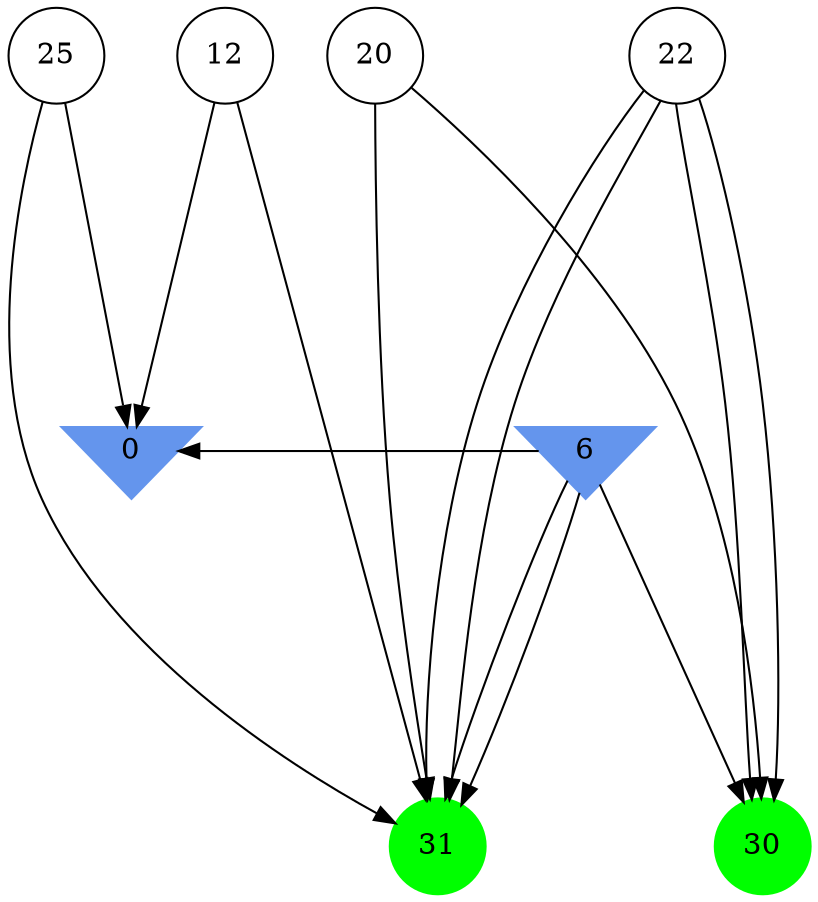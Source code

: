 digraph brain {
	ranksep=2.0;
	0 [shape=invtriangle,style=filled,color=cornflowerblue];
	6 [shape=invtriangle,style=filled,color=cornflowerblue];
	12 [shape=circle,color=black];
	20 [shape=circle,color=black];
	22 [shape=circle,color=black];
	25 [shape=circle,color=black];
	30 [shape=circle,style=filled,color=green];
	31 [shape=circle,style=filled,color=green];
	6	->	31;
	6	->	30;
	22	->	31;
	22	->	30;
	22	->	31;
	22	->	30;
	20	->	31;
	20	->	30;
	6	->	31;
	6	->	0;
	25	->	31;
	25	->	0;
	12	->	31;
	12	->	0;
	{ rank=same; 0; 6; }
	{ rank=same; 12; 20; 22; 25; }
	{ rank=same; 30; 31; }
}
